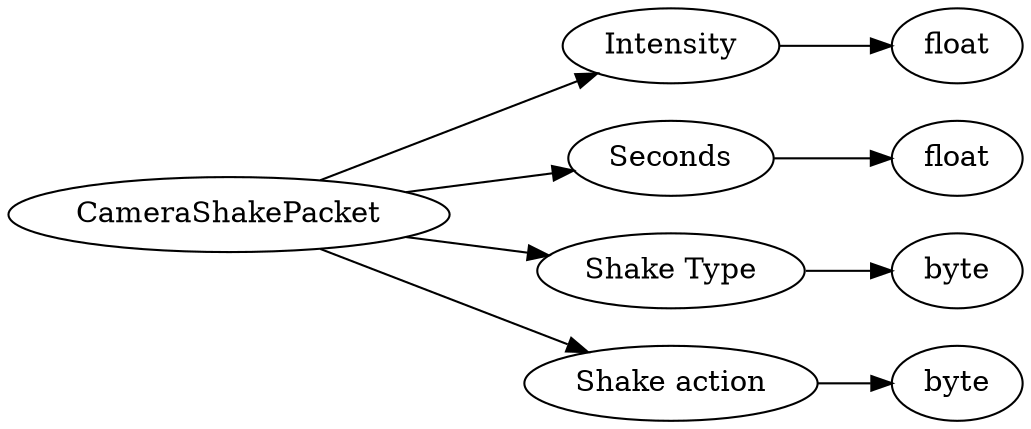 digraph "CameraShakePacket" {
rankdir = LR
0
0 -> 1
1 -> 2
0 -> 3
3 -> 4
0 -> 5
5 -> 6
0 -> 7
7 -> 8

0 [label="CameraShakePacket",comment="name: \"CameraShakePacket\", typeName: \"\", id: 0, branchId: 159, recurseId: -1, attributes: 0, notes: \"\""];
1 [label="Intensity",comment="name: \"Intensity\", typeName: \"\", id: 1, branchId: 0, recurseId: -1, attributes: 0, notes: \"Camera shake intensity\""];
2 [label="float",comment="name: \"float\", typeName: \"\", id: 2, branchId: 0, recurseId: -1, attributes: 512, notes: \"\""];
3 [label="Seconds",comment="name: \"Seconds\", typeName: \"\", id: 3, branchId: 0, recurseId: -1, attributes: 0, notes: \"Duration\""];
4 [label="float",comment="name: \"float\", typeName: \"\", id: 4, branchId: 0, recurseId: -1, attributes: 512, notes: \"\""];
5 [label="Shake Type",comment="name: \"Shake Type\", typeName: \"\", id: 5, branchId: 0, recurseId: -1, attributes: 0, notes: \"\""];
6 [label="byte",comment="name: \"byte\", typeName: \"\", id: 6, branchId: 0, recurseId: -1, attributes: 512, notes: \"\""];
7 [label="Shake action",comment="name: \"Shake action\", typeName: \"\", id: 7, branchId: 0, recurseId: -1, attributes: 0, notes: \"\""];
8 [label="byte",comment="name: \"byte\", typeName: \"\", id: 8, branchId: 0, recurseId: -1, attributes: 512, notes: \"\""];
{ rank = max;2;4;6;8}

}
